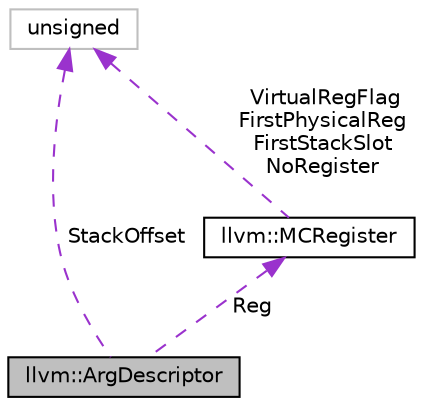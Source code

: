 digraph "llvm::ArgDescriptor"
{
 // LATEX_PDF_SIZE
  bgcolor="transparent";
  edge [fontname="Helvetica",fontsize="10",labelfontname="Helvetica",labelfontsize="10"];
  node [fontname="Helvetica",fontsize="10",shape=record];
  Node1 [label="llvm::ArgDescriptor",height=0.2,width=0.4,color="black", fillcolor="grey75", style="filled", fontcolor="black",tooltip=" "];
  Node2 -> Node1 [dir="back",color="darkorchid3",fontsize="10",style="dashed",label=" Reg" ,fontname="Helvetica"];
  Node2 [label="llvm::MCRegister",height=0.2,width=0.4,color="black",URL="$classllvm_1_1MCRegister.html",tooltip="Wrapper class representing physical registers. Should be passed by value."];
  Node3 -> Node2 [dir="back",color="darkorchid3",fontsize="10",style="dashed",label=" VirtualRegFlag\nFirstPhysicalReg\nFirstStackSlot\nNoRegister" ,fontname="Helvetica"];
  Node3 [label="unsigned",height=0.2,width=0.4,color="grey75",tooltip=" "];
  Node3 -> Node1 [dir="back",color="darkorchid3",fontsize="10",style="dashed",label=" StackOffset" ,fontname="Helvetica"];
}
